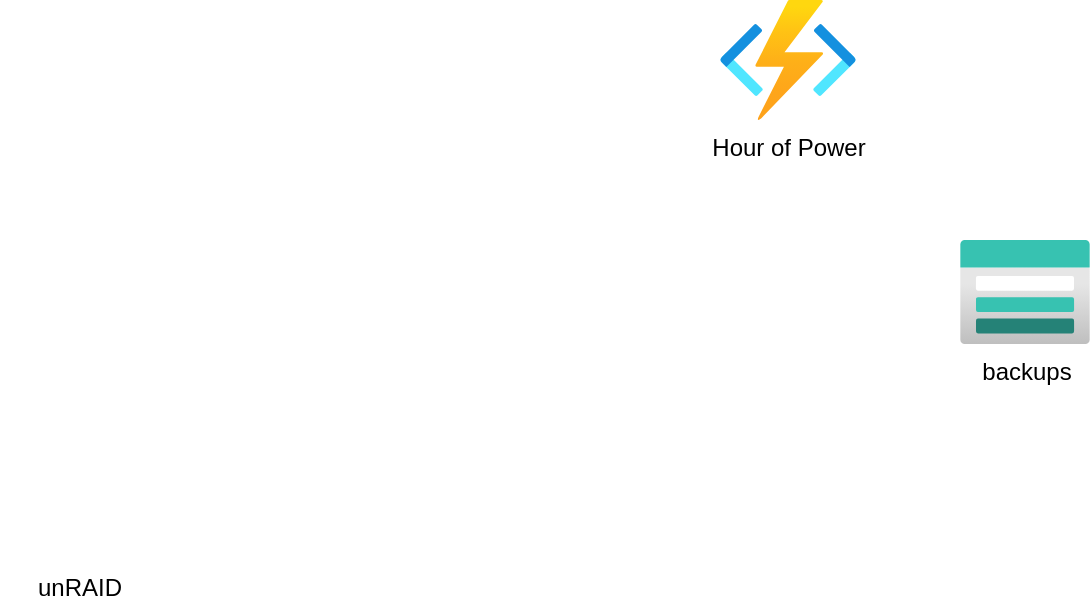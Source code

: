 <mxfile version="23.0.2" type="github">
  <diagram name="Page-1" id="wtVM0NS1bd9N5h4r4Cxo">
    <mxGraphModel dx="954" dy="617" grid="1" gridSize="10" guides="1" tooltips="1" connect="1" arrows="1" fold="1" page="1" pageScale="1" pageWidth="850" pageHeight="1100" math="0" shadow="0">
      <root>
        <mxCell id="0" />
        <mxCell id="1" parent="0" />
        <mxCell id="8NJq31saN1-txMpFWHqS-1" value="unRAID" style="shape=image;verticalLabelPosition=bottom;labelBackgroundColor=default;verticalAlign=top;aspect=fixed;imageAspect=0;image=https://static-00.iconduck.com/assets.00/unraid-icon-1024x1024-byszif0v.png;" vertex="1" parent="1">
          <mxGeometry x="120" y="240" width="80" height="80" as="geometry" />
        </mxCell>
        <mxCell id="8NJq31saN1-txMpFWHqS-2" value="Hour of Power" style="image;aspect=fixed;html=1;points=[];align=center;fontSize=12;image=img/lib/azure2/compute/Function_Apps.svg;" vertex="1" parent="1">
          <mxGeometry x="480" y="40" width="68" height="60" as="geometry" />
        </mxCell>
        <mxCell id="8NJq31saN1-txMpFWHqS-3" value="backups" style="image;aspect=fixed;html=1;points=[];align=center;fontSize=12;image=img/lib/azure2/storage/Storage_Accounts.svg;" vertex="1" parent="1">
          <mxGeometry x="600" y="160" width="65" height="52" as="geometry" />
        </mxCell>
      </root>
    </mxGraphModel>
  </diagram>
</mxfile>
